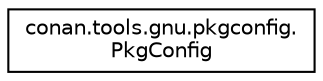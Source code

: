 digraph "Graphical Class Hierarchy"
{
 // LATEX_PDF_SIZE
  edge [fontname="Helvetica",fontsize="10",labelfontname="Helvetica",labelfontsize="10"];
  node [fontname="Helvetica",fontsize="10",shape=record];
  rankdir="LR";
  Node0 [label="conan.tools.gnu.pkgconfig.\lPkgConfig",height=0.2,width=0.4,color="black", fillcolor="white", style="filled",URL="$classconan_1_1tools_1_1gnu_1_1pkgconfig_1_1PkgConfig.html",tooltip=" "];
}
